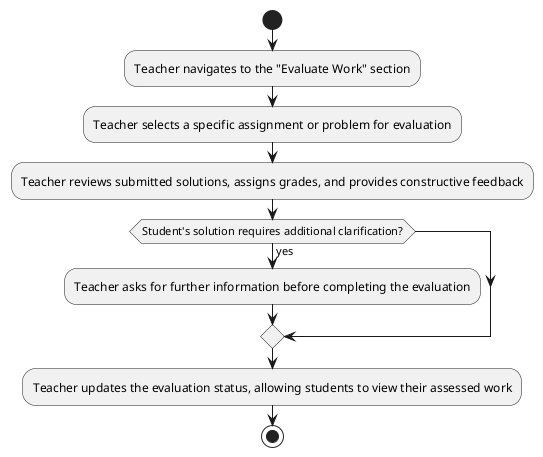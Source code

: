 @startuml

start
:Teacher navigates to the "Evaluate Work" section;

:Teacher selects a specific assignment or problem for evaluation;

:Teacher reviews submitted solutions, assigns grades, and provides constructive feedback;

if (Student's solution requires additional clarification?) then (yes)
  :Teacher asks for further information before completing the evaluation;
endif

:Teacher updates the evaluation status, allowing students to view their assessed work;

stop
@enduml
